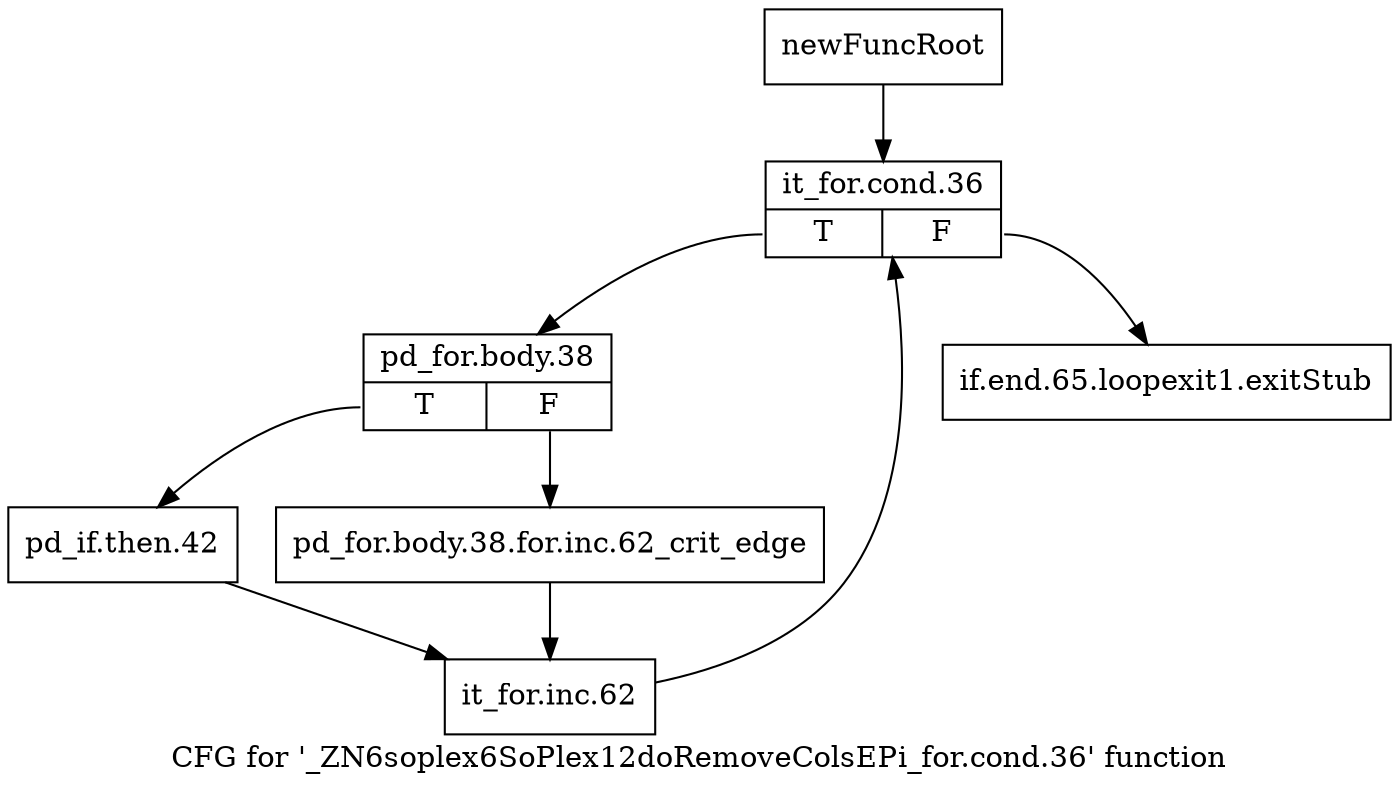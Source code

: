 digraph "CFG for '_ZN6soplex6SoPlex12doRemoveColsEPi_for.cond.36' function" {
	label="CFG for '_ZN6soplex6SoPlex12doRemoveColsEPi_for.cond.36' function";

	Node0x2bc03d0 [shape=record,label="{newFuncRoot}"];
	Node0x2bc03d0 -> Node0x2bc0470;
	Node0x2bc0420 [shape=record,label="{if.end.65.loopexit1.exitStub}"];
	Node0x2bc0470 [shape=record,label="{it_for.cond.36|{<s0>T|<s1>F}}"];
	Node0x2bc0470:s0 -> Node0x2bc04c0;
	Node0x2bc0470:s1 -> Node0x2bc0420;
	Node0x2bc04c0 [shape=record,label="{pd_for.body.38|{<s0>T|<s1>F}}"];
	Node0x2bc04c0:s0 -> Node0x2bc0560;
	Node0x2bc04c0:s1 -> Node0x2bc0510;
	Node0x2bc0510 [shape=record,label="{pd_for.body.38.for.inc.62_crit_edge}"];
	Node0x2bc0510 -> Node0x2bc05b0;
	Node0x2bc0560 [shape=record,label="{pd_if.then.42}"];
	Node0x2bc0560 -> Node0x2bc05b0;
	Node0x2bc05b0 [shape=record,label="{it_for.inc.62}"];
	Node0x2bc05b0 -> Node0x2bc0470;
}
